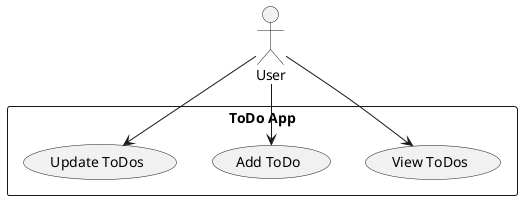 @startuml "Use Case Diagram"
actor "User" as fc
rectangle "ToDo App" {
  usecase "View ToDos" as UC1
  usecase "Add ToDo" as UC2
  usecase "Update ToDos" as UC3
}
fc --> UC1
fc --> UC2
fc --> UC3
@enduml
